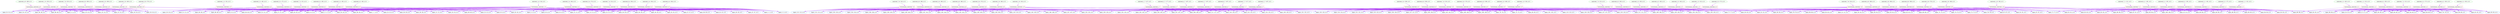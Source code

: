 digraph G {
0 [label="input_0: 0, d: 0", shape=oval, color=dodgerblue];
1 [label="input_1: 1, d: 0", shape=oval, color=dodgerblue];
2 [label="input_2: 2, d: 0", shape=oval, color=dodgerblue];
3 [label="input_3: 3, d: 0", shape=oval, color=dodgerblue];
4 [label="input_4: 4, d: 0", shape=oval, color=dodgerblue];
5 [label="input_5: 5, d: 0", shape=oval, color=dodgerblue];
6 [label="input_6: 6, d: 0", shape=oval, color=dodgerblue];
7 [label="input_7: 7, d: 0", shape=oval, color=dodgerblue];
8 [label="input_8: 8, d: 0", shape=oval, color=dodgerblue];
9 [label="input_9: 9, d: 0", shape=oval, color=dodgerblue];
10 [label="input_10: 10, d: 0", shape=oval, color=dodgerblue];
11 [label="input_11: 11, d: 0", shape=oval, color=dodgerblue];
12 [label="input_12: 12, d: 0", shape=oval, color=dodgerblue];
13 [label="input_13: 13, d: 0", shape=oval, color=dodgerblue];
14 [label="input_14: 14, d: 0", shape=oval, color=dodgerblue];
15 [label="input_15: 15, d: 0", shape=oval, color=dodgerblue];
16 [label="input_16: 16, d: 0", shape=oval, color=dodgerblue];
17 [label="input_17: 17, d: 0", shape=oval, color=dodgerblue];
18 [label="input_18: 18, d: 0", shape=oval, color=dodgerblue];
19 [label="input_19: 19, d: 0", shape=oval, color=dodgerblue];
20 [label="input_20: 20, d: 0", shape=oval, color=dodgerblue];
21 [label="input_21: 21, d: 0", shape=oval, color=dodgerblue];
22 [label="input_22: 22, d: 0", shape=oval, color=dodgerblue];
23 [label="input_23: 23, d: 0", shape=oval, color=dodgerblue];
24 [label="input_24: 24, d: 0", shape=oval, color=dodgerblue];
25 [label="input_25: 25, d: 0", shape=oval, color=dodgerblue];
26 [label="input_26: 26, d: 0", shape=oval, color=dodgerblue];
27 [label="input_27: 27, d: 0", shape=oval, color=dodgerblue];
28 [label="input_28: 28, d: 0", shape=oval, color=dodgerblue];
29 [label="input_29: 29, d: 0", shape=oval, color=dodgerblue];
30 [label="input_30: 30, d: 0", shape=oval, color=dodgerblue];
31 [label="input_31: 31, d: 0", shape=oval, color=dodgerblue];
32 [label="input_32: 32, d: 0", shape=oval, color=dodgerblue];
33 [label="input_33: 33, d: 0", shape=oval, color=dodgerblue];
34 [label="input_34: 34, d: 0", shape=oval, color=dodgerblue];
35 [label="input_35: 35, d: 0", shape=oval, color=dodgerblue];
36 [label="input_36: 36, d: 0", shape=oval, color=dodgerblue];
37 [label="input_37: 37, d: 0", shape=oval, color=dodgerblue];
38 [label="input_38: 38, d: 0", shape=oval, color=dodgerblue];
39 [label="input_39: 39, d: 0", shape=oval, color=dodgerblue];
40 [label="input_40: 40, d: 0", shape=oval, color=dodgerblue];
41 [label="input_41: 41, d: 0", shape=oval, color=dodgerblue];
42 [label="input_42: 42, d: 0", shape=oval, color=dodgerblue];
43 [label="input_43: 43, d: 0", shape=oval, color=dodgerblue];
44 [label="input_44: 44, d: 0", shape=oval, color=dodgerblue];
45 [label="input_45: 45, d: 0", shape=oval, color=dodgerblue];
46 [label="input_46: 46, d: 0", shape=oval, color=dodgerblue];
47 [label="input_47: 47, d: 0", shape=oval, color=dodgerblue];
48 [label="input_48: 48, d: 0", shape=oval, color=dodgerblue];
49 [label="input_49: 49, d: 0", shape=oval, color=dodgerblue];
50 [label="input_50: 50, d: 0", shape=oval, color=dodgerblue];
51 [label="input_51: 51, d: 0", shape=oval, color=dodgerblue];
52 [label="input_52: 52, d: 0", shape=oval, color=dodgerblue];
53 [label="input_53: 53, d: 0", shape=oval, color=dodgerblue];
54 [label="input_54: 54, d: 0", shape=oval, color=dodgerblue];
55 [label="input_55: 55, d: 0", shape=oval, color=dodgerblue];
56 [label="input_56: 56, d: 0", shape=oval, color=dodgerblue];
57 [label="input_57: 57, d: 0", shape=oval, color=dodgerblue];
58 [label="input_58: 58, d: 0", shape=oval, color=dodgerblue];
59 [label="input_59: 59, d: 0", shape=oval, color=dodgerblue];
60 [label="input_60: 60, d: 0", shape=oval, color=dodgerblue];
61 [label="input_61: 61, d: 0", shape=oval, color=dodgerblue];
62 [label="input_62: 62, d: 0", shape=oval, color=dodgerblue];
63 [label="input_63: 63, d: 0", shape=oval, color=dodgerblue];
64 [label="input_64: 64, d: 0", shape=oval, color=dodgerblue];
65 [label="input_65: 65, d: 0", shape=oval, color=dodgerblue];
66 [label="input_66: 66, d: 0", shape=oval, color=dodgerblue];
67 [label="input_67: 67, d: 0", shape=oval, color=dodgerblue];
68 [label="input_68: 68, d: 0", shape=oval, color=dodgerblue];
69 [label="input_69: 69, d: 0", shape=oval, color=dodgerblue];
70 [label="input_70: 70, d: 0", shape=oval, color=dodgerblue];
71 [label="input_71: 71, d: 0", shape=oval, color=dodgerblue];
72 [label="input_72: 72, d: 0", shape=oval, color=dodgerblue];
73 [label="input_73: 73, d: 0", shape=oval, color=dodgerblue];
74 [label="input_74: 74, d: 0", shape=oval, color=dodgerblue];
75 [label="input_75: 75, d: 0", shape=oval, color=dodgerblue];
76 [label="input_76: 76, d: 0", shape=oval, color=dodgerblue];
77 [label="input_77: 77, d: 0", shape=oval, color=dodgerblue];
78 [label="input_78: 78, d: 0", shape=oval, color=dodgerblue];
79 [label="input_79: 79, d: 0", shape=oval, color=dodgerblue];
80 [label="input_80: 80, d: 0", shape=oval, color=dodgerblue];
81 [label="input_81: 81, d: 0", shape=oval, color=dodgerblue];
82 [label="input_82: 82, d: 0", shape=oval, color=dodgerblue];
83 [label="input_83: 83, d: 0", shape=oval, color=dodgerblue];
84 [label="input_84: 84, d: 0", shape=oval, color=dodgerblue];
85 [label="input_85: 85, d: 0", shape=oval, color=dodgerblue];
86 [label="input_86: 86, d: 0", shape=oval, color=dodgerblue];
87 [label="input_87: 87, d: 0", shape=oval, color=dodgerblue];
88 [label="input_88: 88, d: 0", shape=oval, color=dodgerblue];
89 [label="input_89: 89, d: 0", shape=oval, color=dodgerblue];
90 [label="input_90: 90, d: 0", shape=oval, color=dodgerblue];
91 [label="input_91: 91, d: 0", shape=oval, color=dodgerblue];
92 [label="input_92: 92, d: 0", shape=oval, color=dodgerblue];
93 [label="input_93: 93, d: 0", shape=oval, color=dodgerblue];
94 [label="input_94: 94, d: 0", shape=oval, color=dodgerblue];
95 [label="input_95: 95, d: 0", shape=oval, color=dodgerblue];
96 [label="input_96: 96, d: 0", shape=oval, color=dodgerblue];
97 [label="input_97: 97, d: 0", shape=oval, color=dodgerblue];
98 [label="input_98: 98, d: 0", shape=oval, color=dodgerblue];
99 [label="input_99: 99, d: 0", shape=oval, color=dodgerblue];
100 [label="input_100: 100, d: 0", shape=oval, color=dodgerblue];
101 [label="input_101: 101, d: 0", shape=oval, color=dodgerblue];
102 [label="input_102: 102, d: 0", shape=oval, color=dodgerblue];
103 [label="input_103: 103, d: 0", shape=oval, color=dodgerblue];
104 [label="input_104: 104, d: 0", shape=oval, color=dodgerblue];
105 [label="input_105: 105, d: 0", shape=oval, color=dodgerblue];
106 [label="input_106: 106, d: 0", shape=oval, color=dodgerblue];
107 [label="input_107: 107, d: 0", shape=oval, color=dodgerblue];
108 [label="input_108: 108, d: 0", shape=oval, color=dodgerblue];
109 [label="input_109: 109, d: 0", shape=oval, color=dodgerblue];
110 [label="input_110: 110, d: 0", shape=oval, color=dodgerblue];
111 [label="input_111: 111, d: 0", shape=oval, color=dodgerblue];
112 [label="input_112: 112, d: 0", shape=oval, color=dodgerblue];
113 [label="input_113: 113, d: 0", shape=oval, color=dodgerblue];
114 [label="input_114: 114, d: 0", shape=oval, color=dodgerblue];
115 [label="input_115: 115, d: 0", shape=oval, color=dodgerblue];
116 [label="input_116: 116, d: 0", shape=oval, color=dodgerblue];
117 [label="input_117: 117, d: 0", shape=oval, color=dodgerblue];
118 [label="input_118: 118, d: 0", shape=oval, color=dodgerblue];
119 [label="input_119: 119, d: 0", shape=oval, color=dodgerblue];
120 [label="input_120: 120, d: 0", shape=oval, color=dodgerblue];
121 [label="input_121: 121, d: 0", shape=oval, color=dodgerblue];
122 [label="input_122: 122, d: 0", shape=oval, color=dodgerblue];
123 [label="input_123: 123, d: 0", shape=oval, color=dodgerblue];
124 [label="input_124: 124, d: 0", shape=oval, color=dodgerblue];
125 [label="input_125: 125, d: 0", shape=oval, color=dodgerblue];
126 [label="input_126: 126, d: 0", shape=oval, color=dodgerblue];
127 [label="input_127: 127, d: 0", shape=oval, color=dodgerblue];
128 [label="input_128: 128, d: 0", shape=oval, color=dodgerblue];
129 [label="input_129: 129, d: 0", shape=oval, color=dodgerblue];
130 [label="input_130: 130, d: 0", shape=oval, color=dodgerblue];
131 [label="input_131: 131, d: 0", shape=oval, color=dodgerblue];
132 [label="input_132: 132, d: 0", shape=oval, color=dodgerblue];
133 [label="input_133: 133, d: 0", shape=oval, color=dodgerblue];
134 [label="input_134: 134, d: 0", shape=oval, color=dodgerblue];
135 [label="input_135: 135, d: 0", shape=oval, color=dodgerblue];
136 [label="input_136: 136, d: 0", shape=oval, color=dodgerblue];
137 [label="input_137: 137, d: 0", shape=oval, color=dodgerblue];
138 [label="input_138: 138, d: 0", shape=oval, color=dodgerblue];
139 [label="input_139: 139, d: 0", shape=oval, color=dodgerblue];
140 [label="input_140: 140, d: 0", shape=oval, color=dodgerblue];
141 [label="input_141: 141, d: 0", shape=oval, color=dodgerblue];
142 [label="input_142: 142, d: 0", shape=oval, color=dodgerblue];
143 [label="input_143: 143, d: 0", shape=oval, color=dodgerblue];
144 [label="input_144: 144, d: 0", shape=oval, color=dodgerblue];
145 [label="input_145: 145, d: 0", shape=oval, color=dodgerblue];
146 [label="input_146: 146, d: 0", shape=oval, color=dodgerblue];
147 [label="input_147: 147, d: 0", shape=oval, color=dodgerblue];
148 [label="input_148: 148, d: 0", shape=oval, color=dodgerblue];
149 [label="input_149: 149, d: 0", shape=oval, color=dodgerblue];
150 [label="centroid_1_0: 150, d: 0", shape=oval, color=limegreen];
151 [label="vectormean_centroid_1_0", shape=box, color=tomato];
152 [label="centroid_1_1: 151, d: 0", shape=oval, color=limegreen];
153 [label="vectormean_centroid_1_1", shape=box, color=tomato];
154 [label="centroid_1_2: 152, d: 0", shape=oval, color=limegreen];
155 [label="vectormean_centroid_1_2", shape=box, color=tomato];
156 [label="centroid_1_3: 153, d: 0", shape=oval, color=limegreen];
157 [label="vectormean_centroid_1_3", shape=box, color=tomato];
158 [label="centroid_1_4: 154, d: 0", shape=oval, color=limegreen];
159 [label="vectormean_centroid_1_4", shape=box, color=tomato];
160 [label="centroid_1_5: 155, d: 0", shape=oval, color=limegreen];
161 [label="vectormean_centroid_1_5", shape=box, color=tomato];
162 [label="centroid_1_6: 156, d: 0", shape=oval, color=limegreen];
163 [label="vectormean_centroid_1_6", shape=box, color=tomato];
164 [label="centroid_1_7: 157, d: 0", shape=oval, color=limegreen];
165 [label="vectormean_centroid_1_7", shape=box, color=tomato];
166 [label="centroid_1_8: 158, d: 0", shape=oval, color=limegreen];
167 [label="vectormean_centroid_1_8", shape=box, color=tomato];
168 [label="centroid_1_9: 159, d: 0", shape=oval, color=limegreen];
169 [label="vectormean_centroid_1_9", shape=box, color=tomato];
170 [label="centroid_2_0: 160, d: 0", shape=oval, color=limegreen];
171 [label="vectormean_centroid_2_0", shape=box, color=tomato];
172 [label="centroid_2_1: 161, d: 0", shape=oval, color=limegreen];
173 [label="vectormean_centroid_2_1", shape=box, color=tomato];
174 [label="centroid_2_2: 162, d: 0", shape=oval, color=limegreen];
175 [label="vectormean_centroid_2_2", shape=box, color=tomato];
176 [label="centroid_2_3: 163, d: 0", shape=oval, color=limegreen];
177 [label="vectormean_centroid_2_3", shape=box, color=tomato];
178 [label="centroid_2_4: 164, d: 0", shape=oval, color=limegreen];
179 [label="vectormean_centroid_2_4", shape=box, color=tomato];
180 [label="centroid_2_5: 165, d: 0", shape=oval, color=limegreen];
181 [label="vectormean_centroid_2_5", shape=box, color=tomato];
182 [label="centroid_2_6: 166, d: 0", shape=oval, color=limegreen];
183 [label="vectormean_centroid_2_6", shape=box, color=tomato];
184 [label="centroid_2_7: 167, d: 0", shape=oval, color=limegreen];
185 [label="vectormean_centroid_2_7", shape=box, color=tomato];
186 [label="centroid_2_8: 168, d: 0", shape=oval, color=limegreen];
187 [label="vectormean_centroid_2_8", shape=box, color=tomato];
188 [label="centroid_2_9: 169, d: 0", shape=oval, color=limegreen];
189 [label="vectormean_centroid_2_9", shape=box, color=tomato];
190 [label="centroid_3_0: 170, d: 0", shape=oval, color=limegreen];
191 [label="vectormean_centroid_3_0", shape=box, color=tomato];
192 [label="centroid_3_1: 171, d: 0", shape=oval, color=limegreen];
193 [label="vectormean_centroid_3_1", shape=box, color=tomato];
194 [label="centroid_3_2: 172, d: 0", shape=oval, color=limegreen];
195 [label="vectormean_centroid_3_2", shape=box, color=tomato];
196 [label="centroid_3_3: 173, d: 0", shape=oval, color=limegreen];
197 [label="vectormean_centroid_3_3", shape=box, color=tomato];
198 [label="centroid_3_4: 174, d: 0", shape=oval, color=limegreen];
199 [label="vectormean_centroid_3_4", shape=box, color=tomato];
200 [label="centroid_3_5: 175, d: 0", shape=oval, color=limegreen];
201 [label="vectormean_centroid_3_5", shape=box, color=tomato];
202 [label="centroid_3_6: 176, d: 0", shape=oval, color=limegreen];
203 [label="vectormean_centroid_3_6", shape=box, color=tomato];
204 [label="centroid_3_7: 177, d: 0", shape=oval, color=limegreen];
205 [label="vectormean_centroid_3_7", shape=box, color=tomato];
206 [label="centroid_3_8: 178, d: 0", shape=oval, color=limegreen];
207 [label="vectormean_centroid_3_8", shape=box, color=tomato];
208 [label="centroid_3_9: 179, d: 0", shape=oval, color=limegreen];
209 [label="vectormean_centroid_3_9", shape=box, color=tomato];
210 [label="centroid_4_0: 180, d: 0", shape=oval, color=limegreen];
211 [label="vectormean_centroid_4_0", shape=box, color=tomato];
212 [label="centroid_4_1: 181, d: 0", shape=oval, color=limegreen];
213 [label="vectormean_centroid_4_1", shape=box, color=tomato];
214 [label="centroid_4_2: 182, d: 0", shape=oval, color=limegreen];
215 [label="vectormean_centroid_4_2", shape=box, color=tomato];
216 [label="centroid_4_3: 183, d: 0", shape=oval, color=limegreen];
217 [label="vectormean_centroid_4_3", shape=box, color=tomato];
218 [label="centroid_4_4: 184, d: 0", shape=oval, color=limegreen];
219 [label="vectormean_centroid_4_4", shape=box, color=tomato];
220 [label="centroid_4_5: 185, d: 0", shape=oval, color=limegreen];
221 [label="vectormean_centroid_4_5", shape=box, color=tomato];
222 [label="centroid_4_6: 186, d: 0", shape=oval, color=limegreen];
223 [label="vectormean_centroid_4_6", shape=box, color=tomato];
224 [label="centroid_4_7: 187, d: 0", shape=oval, color=limegreen];
225 [label="vectormean_centroid_4_7", shape=box, color=tomato];
226 [label="centroid_4_8: 188, d: 0", shape=oval, color=limegreen];
227 [label="vectormean_centroid_4_8", shape=box, color=tomato];
228 [label="centroid_4_9: 189, d: 0", shape=oval, color=limegreen];
229 [label="vectormean_centroid_4_9", shape=box, color=tomato];
230 [label="centroid_5_0: 190, d: 0", shape=oval, color=limegreen];
231 [label="vectormean_centroid_5_0", shape=box, color=tomato];
232 [label="centroid_5_1: 191, d: 0", shape=oval, color=limegreen];
233 [label="vectormean_centroid_5_1", shape=box, color=tomato];
234 [label="centroid_5_2: 192, d: 0", shape=oval, color=limegreen];
235 [label="vectormean_centroid_5_2", shape=box, color=tomato];
236 [label="centroid_5_3: 193, d: 0", shape=oval, color=limegreen];
237 [label="vectormean_centroid_5_3", shape=box, color=tomato];
238 [label="centroid_5_4: 194, d: 0", shape=oval, color=limegreen];
239 [label="vectormean_centroid_5_4", shape=box, color=tomato];
240 [label="centroid_5_5: 195, d: 0", shape=oval, color=limegreen];
241 [label="vectormean_centroid_5_5", shape=box, color=tomato];
242 [label="centroid_5_6: 196, d: 0", shape=oval, color=limegreen];
243 [label="vectormean_centroid_5_6", shape=box, color=tomato];
244 [label="centroid_5_7: 197, d: 0", shape=oval, color=limegreen];
245 [label="vectormean_centroid_5_7", shape=box, color=tomato];
246 [label="centroid_5_8: 198, d: 0", shape=oval, color=limegreen];
247 [label="vectormean_centroid_5_8", shape=box, color=tomato];
248 [label="centroid_5_9: 199, d: 0", shape=oval, color=limegreen];
249 [label="vectormean_centroid_5_9", shape=box, color=tomato];
250 [label="centroid_6_0: 200, d: 0", shape=oval, color=limegreen];
251 [label="vectormean_centroid_6_0", shape=box, color=tomato];
252 [label="centroid_6_1: 201, d: 0", shape=oval, color=limegreen];
253 [label="vectormean_centroid_6_1", shape=box, color=tomato];
254 [label="centroid_6_2: 202, d: 0", shape=oval, color=limegreen];
255 [label="vectormean_centroid_6_2", shape=box, color=tomato];
256 [label="centroid_6_3: 203, d: 0", shape=oval, color=limegreen];
257 [label="vectormean_centroid_6_3", shape=box, color=tomato];
258 [label="centroid_6_4: 204, d: 0", shape=oval, color=limegreen];
259 [label="vectormean_centroid_6_4", shape=box, color=tomato];
260 [label="centroid_6_5: 205, d: 0", shape=oval, color=limegreen];
261 [label="vectormean_centroid_6_5", shape=box, color=tomato];
262 [label="centroid_6_6: 206, d: 0", shape=oval, color=limegreen];
263 [label="vectormean_centroid_6_6", shape=box, color=tomato];
264 [label="centroid_6_7: 207, d: 0", shape=oval, color=limegreen];
265 [label="vectormean_centroid_6_7", shape=box, color=tomato];
266 [label="centroid_6_8: 208, d: 0", shape=oval, color=limegreen];
267 [label="vectormean_centroid_6_8", shape=box, color=tomato];
268 [label="centroid_6_9: 209, d: 0", shape=oval, color=limegreen];
269 [label="vectormean_centroid_6_9", shape=box, color=tomato];
270 [label="centroid_7_0: 210, d: 0", shape=oval, color=limegreen];
271 [label="vectormean_centroid_7_0", shape=box, color=tomato];
272 [label="centroid_7_1: 211, d: 0", shape=oval, color=limegreen];
273 [label="vectormean_centroid_7_1", shape=box, color=tomato];
274 [label="centroid_7_2: 212, d: 0", shape=oval, color=limegreen];
275 [label="vectormean_centroid_7_2", shape=box, color=tomato];
276 [label="centroid_7_3: 213, d: 0", shape=oval, color=limegreen];
277 [label="vectormean_centroid_7_3", shape=box, color=tomato];
278 [label="centroid_7_4: 214, d: 0", shape=oval, color=limegreen];
279 [label="vectormean_centroid_7_4", shape=box, color=tomato];
280 [label="centroid_7_5: 215, d: 0", shape=oval, color=limegreen];
281 [label="vectormean_centroid_7_5", shape=box, color=tomato];
282 [label="centroid_7_6: 216, d: 0", shape=oval, color=limegreen];
283 [label="vectormean_centroid_7_6", shape=box, color=tomato];
284 [label="centroid_7_7: 217, d: 0", shape=oval, color=limegreen];
285 [label="vectormean_centroid_7_7", shape=box, color=tomato];
286 [label="centroid_7_8: 218, d: 0", shape=oval, color=limegreen];
287 [label="vectormean_centroid_7_8", shape=box, color=tomato];
288 [label="centroid_7_9: 219, d: 0", shape=oval, color=limegreen];
289 [label="vectormean_centroid_7_9", shape=box, color=tomato];
150->151  [color=purple]
 [label=""];
151->56  [color=purple]
 [label=""];
151->70  [color=purple]
 [label=""];
151->72  [color=purple]
 [label=""];
151->83  [color=purple]
 [label=""];
151->85  [color=purple]
 [label=""];
151->101  [color=purple]
 [label=""];
151->113  [color=purple]
 [label=""];
151->114  [color=purple]
 [label=""];
151->121  [color=purple]
 [label=""];
151->123  [color=purple]
 [label=""];
151->126  [color=purple]
 [label=""];
151->127  [color=purple]
 [label=""];
151->138  [color=purple]
 [label=""];
151->142  [color=purple]
 [label=""];
151->146  [color=purple]
 [label=""];
151->148  [color=purple]
 [label=""];
151->149  [color=purple]
 [label=""];
152->153  [color=purple]
 [label=""];
153->55  [color=purple]
 [label=""];
153->66  [color=purple]
 [label=""];
153->84  [color=purple]
 [label=""];
153->88  [color=purple]
 [label=""];
153->90  [color=purple]
 [label=""];
153->94  [color=purple]
 [label=""];
153->95  [color=purple]
 [label=""];
153->96  [color=purple]
 [label=""];
153->106  [color=purple]
 [label=""];
154->155  [color=purple]
 [label=""];
155->53  [color=purple]
 [label=""];
155->57  [color=purple]
 [label=""];
155->59  [color=purple]
 [label=""];
155->60  [color=purple]
 [label=""];
155->64  [color=purple]
 [label=""];
155->69  [color=purple]
 [label=""];
155->79  [color=purple]
 [label=""];
155->80  [color=purple]
 [label=""];
155->81  [color=purple]
 [label=""];
155->89  [color=purple]
 [label=""];
155->93  [color=purple]
 [label=""];
155->98  [color=purple]
 [label=""];
156->157  [color=purple]
 [label=""];
157->103  [color=purple]
 [label=""];
157->108  [color=purple]
 [label=""];
157->119  [color=purple]
 [label=""];
157->128  [color=purple]
 [label=""];
157->134  [color=purple]
 [label=""];
158->159  [color=purple]
 [label=""];
159->0  [color=purple]
 [label=""];
159->1  [color=purple]
 [label=""];
159->2  [color=purple]
 [label=""];
159->3  [color=purple]
 [label=""];
159->7  [color=purple]
 [label=""];
159->8  [color=purple]
 [label=""];
159->9  [color=purple]
 [label=""];
159->11  [color=purple]
 [label=""];
159->12  [color=purple]
 [label=""];
159->13  [color=purple]
 [label=""];
159->17  [color=purple]
 [label=""];
159->20  [color=purple]
 [label=""];
159->23  [color=purple]
 [label=""];
159->24  [color=purple]
 [label=""];
159->25  [color=purple]
 [label=""];
159->26  [color=purple]
 [label=""];
159->27  [color=purple]
 [label=""];
159->28  [color=purple]
 [label=""];
159->29  [color=purple]
 [label=""];
159->30  [color=purple]
 [label=""];
159->31  [color=purple]
 [label=""];
159->34  [color=purple]
 [label=""];
159->35  [color=purple]
 [label=""];
159->37  [color=purple]
 [label=""];
159->38  [color=purple]
 [label=""];
159->39  [color=purple]
 [label=""];
159->41  [color=purple]
 [label=""];
159->43  [color=purple]
 [label=""];
159->44  [color=purple]
 [label=""];
159->45  [color=purple]
 [label=""];
159->47  [color=purple]
 [label=""];
159->49  [color=purple]
 [label=""];
160->161  [color=purple]
 [label=""];
161->4  [color=purple]
 [label=""];
161->6  [color=purple]
 [label=""];
161->19  [color=purple]
 [label=""];
161->21  [color=purple]
 [label=""];
161->22  [color=purple]
 [label=""];
161->40  [color=purple]
 [label=""];
161->42  [color=purple]
 [label=""];
161->46  [color=purple]
 [label=""];
162->163  [color=purple]
 [label=""];
163->50  [color=purple]
 [label=""];
163->52  [color=purple]
 [label=""];
163->76  [color=purple]
 [label=""];
163->77  [color=purple]
 [label=""];
163->86  [color=purple]
 [label=""];
163->100  [color=purple]
 [label=""];
163->104  [color=purple]
 [label=""];
163->110  [color=purple]
 [label=""];
163->111  [color=purple]
 [label=""];
163->112  [color=purple]
 [label=""];
163->115  [color=purple]
 [label=""];
163->116  [color=purple]
 [label=""];
163->120  [color=purple]
 [label=""];
163->124  [color=purple]
 [label=""];
163->129  [color=purple]
 [label=""];
163->132  [color=purple]
 [label=""];
163->133  [color=purple]
 [label=""];
163->136  [color=purple]
 [label=""];
163->137  [color=purple]
 [label=""];
163->139  [color=purple]
 [label=""];
163->140  [color=purple]
 [label=""];
163->141  [color=purple]
 [label=""];
163->144  [color=purple]
 [label=""];
163->145  [color=purple]
 [label=""];
163->147  [color=purple]
 [label=""];
164->165  [color=purple]
 [label=""];
165->102  [color=purple]
 [label=""];
165->105  [color=purple]
 [label=""];
165->107  [color=purple]
 [label=""];
165->109  [color=purple]
 [label=""];
165->117  [color=purple]
 [label=""];
165->118  [color=purple]
 [label=""];
165->122  [color=purple]
 [label=""];
165->125  [color=purple]
 [label=""];
165->130  [color=purple]
 [label=""];
165->131  [color=purple]
 [label=""];
165->135  [color=purple]
 [label=""];
165->143  [color=purple]
 [label=""];
166->167  [color=purple]
 [label=""];
167->51  [color=purple]
 [label=""];
167->54  [color=purple]
 [label=""];
167->58  [color=purple]
 [label=""];
167->61  [color=purple]
 [label=""];
167->62  [color=purple]
 [label=""];
167->63  [color=purple]
 [label=""];
167->65  [color=purple]
 [label=""];
167->67  [color=purple]
 [label=""];
167->68  [color=purple]
 [label=""];
167->71  [color=purple]
 [label=""];
167->73  [color=purple]
 [label=""];
167->74  [color=purple]
 [label=""];
167->75  [color=purple]
 [label=""];
167->78  [color=purple]
 [label=""];
167->82  [color=purple]
 [label=""];
167->87  [color=purple]
 [label=""];
167->91  [color=purple]
 [label=""];
167->92  [color=purple]
 [label=""];
167->97  [color=purple]
 [label=""];
167->99  [color=purple]
 [label=""];
168->169  [color=purple]
 [label=""];
169->5  [color=purple]
 [label=""];
169->10  [color=purple]
 [label=""];
169->14  [color=purple]
 [label=""];
169->15  [color=purple]
 [label=""];
169->16  [color=purple]
 [label=""];
169->18  [color=purple]
 [label=""];
169->32  [color=purple]
 [label=""];
169->33  [color=purple]
 [label=""];
169->36  [color=purple]
 [label=""];
169->48  [color=purple]
 [label=""];
170->171  [color=purple]
 [label=""];
171->56  [color=purple]
 [label=""];
171->70  [color=purple]
 [label=""];
171->72  [color=purple]
 [label=""];
171->83  [color=purple]
 [label=""];
171->101  [color=purple]
 [label=""];
171->113  [color=purple]
 [label=""];
171->114  [color=purple]
 [label=""];
171->121  [color=purple]
 [label=""];
171->123  [color=purple]
 [label=""];
171->126  [color=purple]
 [label=""];
171->127  [color=purple]
 [label=""];
171->133  [color=purple]
 [label=""];
171->138  [color=purple]
 [label=""];
171->142  [color=purple]
 [label=""];
171->146  [color=purple]
 [label=""];
171->149  [color=purple]
 [label=""];
172->173  [color=purple]
 [label=""];
173->55  [color=purple]
 [label=""];
173->66  [color=purple]
 [label=""];
173->67  [color=purple]
 [label=""];
173->82  [color=purple]
 [label=""];
173->84  [color=purple]
 [label=""];
173->88  [color=purple]
 [label=""];
173->90  [color=purple]
 [label=""];
173->92  [color=purple]
 [label=""];
173->94  [color=purple]
 [label=""];
173->95  [color=purple]
 [label=""];
173->96  [color=purple]
 [label=""];
173->99  [color=purple]
 [label=""];
173->106  [color=purple]
 [label=""];
174->175  [color=purple]
 [label=""];
175->53  [color=purple]
 [label=""];
175->57  [color=purple]
 [label=""];
175->59  [color=purple]
 [label=""];
175->60  [color=purple]
 [label=""];
175->64  [color=purple]
 [label=""];
175->69  [color=purple]
 [label=""];
175->79  [color=purple]
 [label=""];
175->80  [color=purple]
 [label=""];
175->81  [color=purple]
 [label=""];
175->89  [color=purple]
 [label=""];
175->93  [color=purple]
 [label=""];
175->98  [color=purple]
 [label=""];
176->177  [color=purple]
 [label=""];
177->103  [color=purple]
 [label=""];
177->108  [color=purple]
 [label=""];
177->111  [color=purple]
 [label=""];
177->119  [color=purple]
 [label=""];
177->128  [color=purple]
 [label=""];
177->134  [color=purple]
 [label=""];
178->179  [color=purple]
 [label=""];
179->1  [color=purple]
 [label=""];
179->2  [color=purple]
 [label=""];
179->3  [color=purple]
 [label=""];
179->7  [color=purple]
 [label=""];
179->8  [color=purple]
 [label=""];
179->9  [color=purple]
 [label=""];
179->11  [color=purple]
 [label=""];
179->12  [color=purple]
 [label=""];
179->13  [color=purple]
 [label=""];
179->20  [color=purple]
 [label=""];
179->23  [color=purple]
 [label=""];
179->24  [color=purple]
 [label=""];
179->25  [color=purple]
 [label=""];
179->26  [color=purple]
 [label=""];
179->28  [color=purple]
 [label=""];
179->29  [color=purple]
 [label=""];
179->30  [color=purple]
 [label=""];
179->34  [color=purple]
 [label=""];
179->35  [color=purple]
 [label=""];
179->37  [color=purple]
 [label=""];
179->38  [color=purple]
 [label=""];
179->39  [color=purple]
 [label=""];
179->41  [color=purple]
 [label=""];
179->42  [color=purple]
 [label=""];
179->45  [color=purple]
 [label=""];
179->47  [color=purple]
 [label=""];
179->49  [color=purple]
 [label=""];
180->181  [color=purple]
 [label=""];
181->0  [color=purple]
 [label=""];
181->4  [color=purple]
 [label=""];
181->6  [color=purple]
 [label=""];
181->17  [color=purple]
 [label=""];
181->19  [color=purple]
 [label=""];
181->21  [color=purple]
 [label=""];
181->22  [color=purple]
 [label=""];
181->27  [color=purple]
 [label=""];
181->40  [color=purple]
 [label=""];
181->43  [color=purple]
 [label=""];
181->46  [color=purple]
 [label=""];
182->183  [color=purple]
 [label=""];
183->50  [color=purple]
 [label=""];
183->52  [color=purple]
 [label=""];
183->77  [color=purple]
 [label=""];
183->100  [color=purple]
 [label=""];
183->104  [color=purple]
 [label=""];
183->110  [color=purple]
 [label=""];
183->112  [color=purple]
 [label=""];
183->115  [color=purple]
 [label=""];
183->116  [color=purple]
 [label=""];
183->120  [color=purple]
 [label=""];
183->124  [color=purple]
 [label=""];
183->132  [color=purple]
 [label=""];
183->136  [color=purple]
 [label=""];
183->137  [color=purple]
 [label=""];
183->139  [color=purple]
 [label=""];
183->140  [color=purple]
 [label=""];
183->141  [color=purple]
 [label=""];
183->143  [color=purple]
 [label=""];
183->144  [color=purple]
 [label=""];
183->145  [color=purple]
 [label=""];
183->147  [color=purple]
 [label=""];
183->148  [color=purple]
 [label=""];
184->185  [color=purple]
 [label=""];
185->102  [color=purple]
 [label=""];
185->105  [color=purple]
 [label=""];
185->107  [color=purple]
 [label=""];
185->109  [color=purple]
 [label=""];
185->117  [color=purple]
 [label=""];
185->118  [color=purple]
 [label=""];
185->122  [color=purple]
 [label=""];
185->125  [color=purple]
 [label=""];
185->129  [color=purple]
 [label=""];
185->130  [color=purple]
 [label=""];
185->131  [color=purple]
 [label=""];
185->135  [color=purple]
 [label=""];
186->187  [color=purple]
 [label=""];
187->51  [color=purple]
 [label=""];
187->54  [color=purple]
 [label=""];
187->58  [color=purple]
 [label=""];
187->61  [color=purple]
 [label=""];
187->62  [color=purple]
 [label=""];
187->63  [color=purple]
 [label=""];
187->65  [color=purple]
 [label=""];
187->68  [color=purple]
 [label=""];
187->71  [color=purple]
 [label=""];
187->73  [color=purple]
 [label=""];
187->74  [color=purple]
 [label=""];
187->75  [color=purple]
 [label=""];
187->76  [color=purple]
 [label=""];
187->78  [color=purple]
 [label=""];
187->85  [color=purple]
 [label=""];
187->86  [color=purple]
 [label=""];
187->87  [color=purple]
 [label=""];
187->91  [color=purple]
 [label=""];
187->97  [color=purple]
 [label=""];
188->189  [color=purple]
 [label=""];
189->5  [color=purple]
 [label=""];
189->10  [color=purple]
 [label=""];
189->14  [color=purple]
 [label=""];
189->15  [color=purple]
 [label=""];
189->16  [color=purple]
 [label=""];
189->18  [color=purple]
 [label=""];
189->31  [color=purple]
 [label=""];
189->32  [color=purple]
 [label=""];
189->33  [color=purple]
 [label=""];
189->36  [color=purple]
 [label=""];
189->44  [color=purple]
 [label=""];
189->48  [color=purple]
 [label=""];
190->191  [color=purple]
 [label=""];
191->70  [color=purple]
 [label=""];
191->72  [color=purple]
 [label=""];
191->83  [color=purple]
 [label=""];
191->101  [color=purple]
 [label=""];
191->113  [color=purple]
 [label=""];
191->114  [color=purple]
 [label=""];
191->119  [color=purple]
 [label=""];
191->121  [color=purple]
 [label=""];
191->123  [color=purple]
 [label=""];
191->126  [color=purple]
 [label=""];
191->127  [color=purple]
 [label=""];
191->133  [color=purple]
 [label=""];
191->138  [color=purple]
 [label=""];
191->142  [color=purple]
 [label=""];
191->146  [color=purple]
 [label=""];
191->149  [color=purple]
 [label=""];
192->193  [color=purple]
 [label=""];
193->55  [color=purple]
 [label=""];
193->61  [color=purple]
 [label=""];
193->66  [color=purple]
 [label=""];
193->67  [color=purple]
 [label=""];
193->82  [color=purple]
 [label=""];
193->84  [color=purple]
 [label=""];
193->88  [color=purple]
 [label=""];
193->89  [color=purple]
 [label=""];
193->90  [color=purple]
 [label=""];
193->92  [color=purple]
 [label=""];
193->94  [color=purple]
 [label=""];
193->95  [color=purple]
 [label=""];
193->96  [color=purple]
 [label=""];
193->99  [color=purple]
 [label=""];
193->106  [color=purple]
 [label=""];
194->195  [color=purple]
 [label=""];
195->53  [color=purple]
 [label=""];
195->57  [color=purple]
 [label=""];
195->59  [color=purple]
 [label=""];
195->60  [color=purple]
 [label=""];
195->62  [color=purple]
 [label=""];
195->64  [color=purple]
 [label=""];
195->69  [color=purple]
 [label=""];
195->79  [color=purple]
 [label=""];
195->80  [color=purple]
 [label=""];
195->81  [color=purple]
 [label=""];
195->93  [color=purple]
 [label=""];
195->98  [color=purple]
 [label=""];
196->197  [color=purple]
 [label=""];
197->103  [color=purple]
 [label=""];
197->108  [color=purple]
 [label=""];
197->111  [color=purple]
 [label=""];
197->128  [color=purple]
 [label=""];
197->134  [color=purple]
 [label=""];
198->199  [color=purple]
 [label=""];
199->1  [color=purple]
 [label=""];
199->2  [color=purple]
 [label=""];
199->3  [color=purple]
 [label=""];
199->6  [color=purple]
 [label=""];
199->8  [color=purple]
 [label=""];
199->9  [color=purple]
 [label=""];
199->11  [color=purple]
 [label=""];
199->12  [color=purple]
 [label=""];
199->13  [color=purple]
 [label=""];
199->24  [color=purple]
 [label=""];
199->25  [color=purple]
 [label=""];
199->29  [color=purple]
 [label=""];
199->30  [color=purple]
 [label=""];
199->34  [color=purple]
 [label=""];
199->35  [color=purple]
 [label=""];
199->37  [color=purple]
 [label=""];
199->38  [color=purple]
 [label=""];
199->41  [color=purple]
 [label=""];
199->42  [color=purple]
 [label=""];
199->45  [color=purple]
 [label=""];
199->47  [color=purple]
 [label=""];
199->49  [color=purple]
 [label=""];
200->201  [color=purple]
 [label=""];
201->0  [color=purple]
 [label=""];
201->4  [color=purple]
 [label=""];
201->7  [color=purple]
 [label=""];
201->17  [color=purple]
 [label=""];
201->19  [color=purple]
 [label=""];
201->21  [color=purple]
 [label=""];
201->22  [color=purple]
 [label=""];
201->23  [color=purple]
 [label=""];
201->26  [color=purple]
 [label=""];
201->27  [color=purple]
 [label=""];
201->28  [color=purple]
 [label=""];
201->31  [color=purple]
 [label=""];
201->39  [color=purple]
 [label=""];
201->40  [color=purple]
 [label=""];
201->43  [color=purple]
 [label=""];
201->46  [color=purple]
 [label=""];
202->203  [color=purple]
 [label=""];
203->77  [color=purple]
 [label=""];
203->100  [color=purple]
 [label=""];
203->104  [color=purple]
 [label=""];
203->110  [color=purple]
 [label=""];
203->112  [color=purple]
 [label=""];
203->115  [color=purple]
 [label=""];
203->116  [color=purple]
 [label=""];
203->120  [color=purple]
 [label=""];
203->124  [color=purple]
 [label=""];
203->132  [color=purple]
 [label=""];
203->136  [color=purple]
 [label=""];
203->137  [color=purple]
 [label=""];
203->139  [color=purple]
 [label=""];
203->140  [color=purple]
 [label=""];
203->141  [color=purple]
 [label=""];
203->143  [color=purple]
 [label=""];
203->144  [color=purple]
 [label=""];
203->145  [color=purple]
 [label=""];
203->147  [color=purple]
 [label=""];
203->148  [color=purple]
 [label=""];
204->205  [color=purple]
 [label=""];
205->102  [color=purple]
 [label=""];
205->105  [color=purple]
 [label=""];
205->107  [color=purple]
 [label=""];
205->109  [color=purple]
 [label=""];
205->117  [color=purple]
 [label=""];
205->118  [color=purple]
 [label=""];
205->122  [color=purple]
 [label=""];
205->125  [color=purple]
 [label=""];
205->129  [color=purple]
 [label=""];
205->130  [color=purple]
 [label=""];
205->131  [color=purple]
 [label=""];
205->135  [color=purple]
 [label=""];
206->207  [color=purple]
 [label=""];
207->50  [color=purple]
 [label=""];
207->51  [color=purple]
 [label=""];
207->52  [color=purple]
 [label=""];
207->54  [color=purple]
 [label=""];
207->56  [color=purple]
 [label=""];
207->58  [color=purple]
 [label=""];
207->63  [color=purple]
 [label=""];
207->65  [color=purple]
 [label=""];
207->68  [color=purple]
 [label=""];
207->71  [color=purple]
 [label=""];
207->73  [color=purple]
 [label=""];
207->74  [color=purple]
 [label=""];
207->75  [color=purple]
 [label=""];
207->76  [color=purple]
 [label=""];
207->78  [color=purple]
 [label=""];
207->85  [color=purple]
 [label=""];
207->86  [color=purple]
 [label=""];
207->87  [color=purple]
 [label=""];
207->91  [color=purple]
 [label=""];
207->97  [color=purple]
 [label=""];
208->209  [color=purple]
 [label=""];
209->5  [color=purple]
 [label=""];
209->10  [color=purple]
 [label=""];
209->14  [color=purple]
 [label=""];
209->15  [color=purple]
 [label=""];
209->16  [color=purple]
 [label=""];
209->18  [color=purple]
 [label=""];
209->20  [color=purple]
 [label=""];
209->32  [color=purple]
 [label=""];
209->33  [color=purple]
 [label=""];
209->36  [color=purple]
 [label=""];
209->44  [color=purple]
 [label=""];
209->48  [color=purple]
 [label=""];
210->211  [color=purple]
 [label=""];
211->70  [color=purple]
 [label=""];
211->72  [color=purple]
 [label=""];
211->83  [color=purple]
 [label=""];
211->101  [color=purple]
 [label=""];
211->113  [color=purple]
 [label=""];
211->114  [color=purple]
 [label=""];
211->119  [color=purple]
 [label=""];
211->121  [color=purple]
 [label=""];
211->123  [color=purple]
 [label=""];
211->126  [color=purple]
 [label=""];
211->127  [color=purple]
 [label=""];
211->133  [color=purple]
 [label=""];
211->138  [color=purple]
 [label=""];
211->142  [color=purple]
 [label=""];
211->146  [color=purple]
 [label=""];
211->149  [color=purple]
 [label=""];
212->213  [color=purple]
 [label=""];
213->55  [color=purple]
 [label=""];
213->61  [color=purple]
 [label=""];
213->66  [color=purple]
 [label=""];
213->67  [color=purple]
 [label=""];
213->71  [color=purple]
 [label=""];
213->82  [color=purple]
 [label=""];
213->84  [color=purple]
 [label=""];
213->88  [color=purple]
 [label=""];
213->89  [color=purple]
 [label=""];
213->90  [color=purple]
 [label=""];
213->92  [color=purple]
 [label=""];
213->94  [color=purple]
 [label=""];
213->95  [color=purple]
 [label=""];
213->96  [color=purple]
 [label=""];
213->99  [color=purple]
 [label=""];
213->106  [color=purple]
 [label=""];
214->215  [color=purple]
 [label=""];
215->53  [color=purple]
 [label=""];
215->57  [color=purple]
 [label=""];
215->59  [color=purple]
 [label=""];
215->60  [color=purple]
 [label=""];
215->62  [color=purple]
 [label=""];
215->64  [color=purple]
 [label=""];
215->69  [color=purple]
 [label=""];
215->79  [color=purple]
 [label=""];
215->80  [color=purple]
 [label=""];
215->81  [color=purple]
 [label=""];
215->93  [color=purple]
 [label=""];
215->98  [color=purple]
 [label=""];
216->217  [color=purple]
 [label=""];
217->103  [color=purple]
 [label=""];
217->108  [color=purple]
 [label=""];
217->111  [color=purple]
 [label=""];
217->116  [color=purple]
 [label=""];
217->128  [color=purple]
 [label=""];
217->134  [color=purple]
 [label=""];
217->137  [color=purple]
 [label=""];
218->219  [color=purple]
 [label=""];
219->1  [color=purple]
 [label=""];
219->2  [color=purple]
 [label=""];
219->3  [color=purple]
 [label=""];
219->6  [color=purple]
 [label=""];
219->8  [color=purple]
 [label=""];
219->9  [color=purple]
 [label=""];
219->12  [color=purple]
 [label=""];
219->13  [color=purple]
 [label=""];
219->25  [color=purple]
 [label=""];
219->29  [color=purple]
 [label=""];
219->30  [color=purple]
 [label=""];
219->34  [color=purple]
 [label=""];
219->35  [color=purple]
 [label=""];
219->37  [color=purple]
 [label=""];
219->38  [color=purple]
 [label=""];
219->41  [color=purple]
 [label=""];
219->42  [color=purple]
 [label=""];
219->45  [color=purple]
 [label=""];
219->47  [color=purple]
 [label=""];
220->221  [color=purple]
 [label=""];
221->0  [color=purple]
 [label=""];
221->4  [color=purple]
 [label=""];
221->7  [color=purple]
 [label=""];
221->11  [color=purple]
 [label=""];
221->17  [color=purple]
 [label=""];
221->19  [color=purple]
 [label=""];
221->20  [color=purple]
 [label=""];
221->21  [color=purple]
 [label=""];
221->22  [color=purple]
 [label=""];
221->23  [color=purple]
 [label=""];
221->24  [color=purple]
 [label=""];
221->26  [color=purple]
 [label=""];
221->27  [color=purple]
 [label=""];
221->28  [color=purple]
 [label=""];
221->31  [color=purple]
 [label=""];
221->39  [color=purple]
 [label=""];
221->40  [color=purple]
 [label=""];
221->43  [color=purple]
 [label=""];
221->44  [color=purple]
 [label=""];
221->46  [color=purple]
 [label=""];
221->49  [color=purple]
 [label=""];
222->223  [color=purple]
 [label=""];
223->100  [color=purple]
 [label=""];
223->104  [color=purple]
 [label=""];
223->110  [color=purple]
 [label=""];
223->112  [color=purple]
 [label=""];
223->115  [color=purple]
 [label=""];
223->120  [color=purple]
 [label=""];
223->124  [color=purple]
 [label=""];
223->132  [color=purple]
 [label=""];
223->136  [color=purple]
 [label=""];
223->139  [color=purple]
 [label=""];
223->140  [color=purple]
 [label=""];
223->141  [color=purple]
 [label=""];
223->143  [color=purple]
 [label=""];
223->144  [color=purple]
 [label=""];
223->145  [color=purple]
 [label=""];
223->147  [color=purple]
 [label=""];
223->148  [color=purple]
 [label=""];
224->225  [color=purple]
 [label=""];
225->102  [color=purple]
 [label=""];
225->105  [color=purple]
 [label=""];
225->107  [color=purple]
 [label=""];
225->109  [color=purple]
 [label=""];
225->117  [color=purple]
 [label=""];
225->118  [color=purple]
 [label=""];
225->122  [color=purple]
 [label=""];
225->125  [color=purple]
 [label=""];
225->129  [color=purple]
 [label=""];
225->130  [color=purple]
 [label=""];
225->131  [color=purple]
 [label=""];
225->135  [color=purple]
 [label=""];
226->227  [color=purple]
 [label=""];
227->50  [color=purple]
 [label=""];
227->51  [color=purple]
 [label=""];
227->52  [color=purple]
 [label=""];
227->54  [color=purple]
 [label=""];
227->56  [color=purple]
 [label=""];
227->58  [color=purple]
 [label=""];
227->63  [color=purple]
 [label=""];
227->65  [color=purple]
 [label=""];
227->68  [color=purple]
 [label=""];
227->73  [color=purple]
 [label=""];
227->74  [color=purple]
 [label=""];
227->75  [color=purple]
 [label=""];
227->76  [color=purple]
 [label=""];
227->77  [color=purple]
 [label=""];
227->78  [color=purple]
 [label=""];
227->85  [color=purple]
 [label=""];
227->86  [color=purple]
 [label=""];
227->87  [color=purple]
 [label=""];
227->91  [color=purple]
 [label=""];
227->97  [color=purple]
 [label=""];
228->229  [color=purple]
 [label=""];
229->5  [color=purple]
 [label=""];
229->10  [color=purple]
 [label=""];
229->14  [color=purple]
 [label=""];
229->15  [color=purple]
 [label=""];
229->16  [color=purple]
 [label=""];
229->18  [color=purple]
 [label=""];
229->32  [color=purple]
 [label=""];
229->33  [color=purple]
 [label=""];
229->36  [color=purple]
 [label=""];
229->48  [color=purple]
 [label=""];
230->231  [color=purple]
 [label=""];
231->70  [color=purple]
 [label=""];
231->72  [color=purple]
 [label=""];
231->83  [color=purple]
 [label=""];
231->101  [color=purple]
 [label=""];
231->113  [color=purple]
 [label=""];
231->114  [color=purple]
 [label=""];
231->119  [color=purple]
 [label=""];
231->121  [color=purple]
 [label=""];
231->123  [color=purple]
 [label=""];
231->126  [color=purple]
 [label=""];
231->127  [color=purple]
 [label=""];
231->133  [color=purple]
 [label=""];
231->138  [color=purple]
 [label=""];
231->142  [color=purple]
 [label=""];
231->146  [color=purple]
 [label=""];
231->149  [color=purple]
 [label=""];
232->233  [color=purple]
 [label=""];
233->55  [color=purple]
 [label=""];
233->61  [color=purple]
 [label=""];
233->66  [color=purple]
 [label=""];
233->67  [color=purple]
 [label=""];
233->71  [color=purple]
 [label=""];
233->82  [color=purple]
 [label=""];
233->84  [color=purple]
 [label=""];
233->88  [color=purple]
 [label=""];
233->89  [color=purple]
 [label=""];
233->90  [color=purple]
 [label=""];
233->92  [color=purple]
 [label=""];
233->94  [color=purple]
 [label=""];
233->95  [color=purple]
 [label=""];
233->96  [color=purple]
 [label=""];
233->99  [color=purple]
 [label=""];
233->106  [color=purple]
 [label=""];
234->235  [color=purple]
 [label=""];
235->53  [color=purple]
 [label=""];
235->57  [color=purple]
 [label=""];
235->59  [color=purple]
 [label=""];
235->60  [color=purple]
 [label=""];
235->62  [color=purple]
 [label=""];
235->64  [color=purple]
 [label=""];
235->69  [color=purple]
 [label=""];
235->79  [color=purple]
 [label=""];
235->80  [color=purple]
 [label=""];
235->81  [color=purple]
 [label=""];
235->93  [color=purple]
 [label=""];
235->98  [color=purple]
 [label=""];
236->237  [color=purple]
 [label=""];
237->103  [color=purple]
 [label=""];
237->108  [color=purple]
 [label=""];
237->111  [color=purple]
 [label=""];
237->116  [color=purple]
 [label=""];
237->128  [color=purple]
 [label=""];
237->132  [color=purple]
 [label=""];
237->134  [color=purple]
 [label=""];
237->137  [color=purple]
 [label=""];
238->239  [color=purple]
 [label=""];
239->1  [color=purple]
 [label=""];
239->2  [color=purple]
 [label=""];
239->3  [color=purple]
 [label=""];
239->6  [color=purple]
 [label=""];
239->8  [color=purple]
 [label=""];
239->9  [color=purple]
 [label=""];
239->12  [color=purple]
 [label=""];
239->13  [color=purple]
 [label=""];
239->22  [color=purple]
 [label=""];
239->25  [color=purple]
 [label=""];
239->29  [color=purple]
 [label=""];
239->30  [color=purple]
 [label=""];
239->34  [color=purple]
 [label=""];
239->35  [color=purple]
 [label=""];
239->37  [color=purple]
 [label=""];
239->38  [color=purple]
 [label=""];
239->41  [color=purple]
 [label=""];
239->42  [color=purple]
 [label=""];
239->45  [color=purple]
 [label=""];
239->47  [color=purple]
 [label=""];
240->241  [color=purple]
 [label=""];
241->0  [color=purple]
 [label=""];
241->4  [color=purple]
 [label=""];
241->7  [color=purple]
 [label=""];
241->11  [color=purple]
 [label=""];
241->17  [color=purple]
 [label=""];
241->19  [color=purple]
 [label=""];
241->20  [color=purple]
 [label=""];
241->21  [color=purple]
 [label=""];
241->23  [color=purple]
 [label=""];
241->24  [color=purple]
 [label=""];
241->26  [color=purple]
 [label=""];
241->27  [color=purple]
 [label=""];
241->28  [color=purple]
 [label=""];
241->31  [color=purple]
 [label=""];
241->39  [color=purple]
 [label=""];
241->40  [color=purple]
 [label=""];
241->43  [color=purple]
 [label=""];
241->44  [color=purple]
 [label=""];
241->46  [color=purple]
 [label=""];
241->49  [color=purple]
 [label=""];
242->243  [color=purple]
 [label=""];
243->100  [color=purple]
 [label=""];
243->104  [color=purple]
 [label=""];
243->110  [color=purple]
 [label=""];
243->112  [color=purple]
 [label=""];
243->115  [color=purple]
 [label=""];
243->120  [color=purple]
 [label=""];
243->124  [color=purple]
 [label=""];
243->136  [color=purple]
 [label=""];
243->139  [color=purple]
 [label=""];
243->140  [color=purple]
 [label=""];
243->141  [color=purple]
 [label=""];
243->143  [color=purple]
 [label=""];
243->144  [color=purple]
 [label=""];
243->145  [color=purple]
 [label=""];
243->147  [color=purple]
 [label=""];
243->148  [color=purple]
 [label=""];
244->245  [color=purple]
 [label=""];
245->102  [color=purple]
 [label=""];
245->105  [color=purple]
 [label=""];
245->107  [color=purple]
 [label=""];
245->109  [color=purple]
 [label=""];
245->117  [color=purple]
 [label=""];
245->118  [color=purple]
 [label=""];
245->122  [color=purple]
 [label=""];
245->125  [color=purple]
 [label=""];
245->129  [color=purple]
 [label=""];
245->130  [color=purple]
 [label=""];
245->131  [color=purple]
 [label=""];
245->135  [color=purple]
 [label=""];
246->247  [color=purple]
 [label=""];
247->50  [color=purple]
 [label=""];
247->51  [color=purple]
 [label=""];
247->52  [color=purple]
 [label=""];
247->54  [color=purple]
 [label=""];
247->56  [color=purple]
 [label=""];
247->58  [color=purple]
 [label=""];
247->63  [color=purple]
 [label=""];
247->65  [color=purple]
 [label=""];
247->68  [color=purple]
 [label=""];
247->73  [color=purple]
 [label=""];
247->74  [color=purple]
 [label=""];
247->75  [color=purple]
 [label=""];
247->76  [color=purple]
 [label=""];
247->77  [color=purple]
 [label=""];
247->78  [color=purple]
 [label=""];
247->85  [color=purple]
 [label=""];
247->86  [color=purple]
 [label=""];
247->87  [color=purple]
 [label=""];
247->91  [color=purple]
 [label=""];
247->97  [color=purple]
 [label=""];
248->249  [color=purple]
 [label=""];
249->5  [color=purple]
 [label=""];
249->10  [color=purple]
 [label=""];
249->14  [color=purple]
 [label=""];
249->15  [color=purple]
 [label=""];
249->16  [color=purple]
 [label=""];
249->18  [color=purple]
 [label=""];
249->32  [color=purple]
 [label=""];
249->33  [color=purple]
 [label=""];
249->36  [color=purple]
 [label=""];
249->48  [color=purple]
 [label=""];
250->251  [color=purple]
 [label=""];
251->70  [color=purple]
 [label=""];
251->72  [color=purple]
 [label=""];
251->83  [color=purple]
 [label=""];
251->101  [color=purple]
 [label=""];
251->113  [color=purple]
 [label=""];
251->114  [color=purple]
 [label=""];
251->119  [color=purple]
 [label=""];
251->121  [color=purple]
 [label=""];
251->123  [color=purple]
 [label=""];
251->126  [color=purple]
 [label=""];
251->127  [color=purple]
 [label=""];
251->133  [color=purple]
 [label=""];
251->138  [color=purple]
 [label=""];
251->142  [color=purple]
 [label=""];
251->146  [color=purple]
 [label=""];
251->149  [color=purple]
 [label=""];
252->253  [color=purple]
 [label=""];
253->55  [color=purple]
 [label=""];
253->61  [color=purple]
 [label=""];
253->66  [color=purple]
 [label=""];
253->67  [color=purple]
 [label=""];
253->71  [color=purple]
 [label=""];
253->82  [color=purple]
 [label=""];
253->84  [color=purple]
 [label=""];
253->88  [color=purple]
 [label=""];
253->89  [color=purple]
 [label=""];
253->90  [color=purple]
 [label=""];
253->92  [color=purple]
 [label=""];
253->94  [color=purple]
 [label=""];
253->95  [color=purple]
 [label=""];
253->96  [color=purple]
 [label=""];
253->99  [color=purple]
 [label=""];
253->106  [color=purple]
 [label=""];
254->255  [color=purple]
 [label=""];
255->53  [color=purple]
 [label=""];
255->57  [color=purple]
 [label=""];
255->59  [color=purple]
 [label=""];
255->60  [color=purple]
 [label=""];
255->62  [color=purple]
 [label=""];
255->64  [color=purple]
 [label=""];
255->69  [color=purple]
 [label=""];
255->79  [color=purple]
 [label=""];
255->80  [color=purple]
 [label=""];
255->81  [color=purple]
 [label=""];
255->93  [color=purple]
 [label=""];
255->98  [color=purple]
 [label=""];
256->257  [color=purple]
 [label=""];
257->103  [color=purple]
 [label=""];
257->108  [color=purple]
 [label=""];
257->111  [color=purple]
 [label=""];
257->116  [color=purple]
 [label=""];
257->128  [color=purple]
 [label=""];
257->132  [color=purple]
 [label=""];
257->134  [color=purple]
 [label=""];
257->137  [color=purple]
 [label=""];
257->147  [color=purple]
 [label=""];
258->259  [color=purple]
 [label=""];
259->1  [color=purple]
 [label=""];
259->2  [color=purple]
 [label=""];
259->3  [color=purple]
 [label=""];
259->6  [color=purple]
 [label=""];
259->8  [color=purple]
 [label=""];
259->9  [color=purple]
 [label=""];
259->12  [color=purple]
 [label=""];
259->13  [color=purple]
 [label=""];
259->22  [color=purple]
 [label=""];
259->25  [color=purple]
 [label=""];
259->29  [color=purple]
 [label=""];
259->30  [color=purple]
 [label=""];
259->34  [color=purple]
 [label=""];
259->35  [color=purple]
 [label=""];
259->37  [color=purple]
 [label=""];
259->38  [color=purple]
 [label=""];
259->41  [color=purple]
 [label=""];
259->42  [color=purple]
 [label=""];
259->45  [color=purple]
 [label=""];
259->47  [color=purple]
 [label=""];
260->261  [color=purple]
 [label=""];
261->0  [color=purple]
 [label=""];
261->4  [color=purple]
 [label=""];
261->7  [color=purple]
 [label=""];
261->11  [color=purple]
 [label=""];
261->17  [color=purple]
 [label=""];
261->19  [color=purple]
 [label=""];
261->20  [color=purple]
 [label=""];
261->21  [color=purple]
 [label=""];
261->23  [color=purple]
 [label=""];
261->24  [color=purple]
 [label=""];
261->26  [color=purple]
 [label=""];
261->27  [color=purple]
 [label=""];
261->28  [color=purple]
 [label=""];
261->31  [color=purple]
 [label=""];
261->39  [color=purple]
 [label=""];
261->40  [color=purple]
 [label=""];
261->43  [color=purple]
 [label=""];
261->44  [color=purple]
 [label=""];
261->46  [color=purple]
 [label=""];
261->49  [color=purple]
 [label=""];
262->263  [color=purple]
 [label=""];
263->100  [color=purple]
 [label=""];
263->104  [color=purple]
 [label=""];
263->110  [color=purple]
 [label=""];
263->112  [color=purple]
 [label=""];
263->115  [color=purple]
 [label=""];
263->120  [color=purple]
 [label=""];
263->124  [color=purple]
 [label=""];
263->136  [color=purple]
 [label=""];
263->139  [color=purple]
 [label=""];
263->140  [color=purple]
 [label=""];
263->141  [color=purple]
 [label=""];
263->143  [color=purple]
 [label=""];
263->144  [color=purple]
 [label=""];
263->145  [color=purple]
 [label=""];
263->148  [color=purple]
 [label=""];
264->265  [color=purple]
 [label=""];
265->102  [color=purple]
 [label=""];
265->105  [color=purple]
 [label=""];
265->107  [color=purple]
 [label=""];
265->109  [color=purple]
 [label=""];
265->117  [color=purple]
 [label=""];
265->118  [color=purple]
 [label=""];
265->122  [color=purple]
 [label=""];
265->125  [color=purple]
 [label=""];
265->129  [color=purple]
 [label=""];
265->130  [color=purple]
 [label=""];
265->131  [color=purple]
 [label=""];
265->135  [color=purple]
 [label=""];
266->267  [color=purple]
 [label=""];
267->50  [color=purple]
 [label=""];
267->51  [color=purple]
 [label=""];
267->52  [color=purple]
 [label=""];
267->54  [color=purple]
 [label=""];
267->56  [color=purple]
 [label=""];
267->58  [color=purple]
 [label=""];
267->63  [color=purple]
 [label=""];
267->65  [color=purple]
 [label=""];
267->68  [color=purple]
 [label=""];
267->73  [color=purple]
 [label=""];
267->74  [color=purple]
 [label=""];
267->75  [color=purple]
 [label=""];
267->76  [color=purple]
 [label=""];
267->77  [color=purple]
 [label=""];
267->78  [color=purple]
 [label=""];
267->85  [color=purple]
 [label=""];
267->86  [color=purple]
 [label=""];
267->87  [color=purple]
 [label=""];
267->91  [color=purple]
 [label=""];
267->97  [color=purple]
 [label=""];
268->269  [color=purple]
 [label=""];
269->5  [color=purple]
 [label=""];
269->10  [color=purple]
 [label=""];
269->14  [color=purple]
 [label=""];
269->15  [color=purple]
 [label=""];
269->16  [color=purple]
 [label=""];
269->18  [color=purple]
 [label=""];
269->32  [color=purple]
 [label=""];
269->33  [color=purple]
 [label=""];
269->36  [color=purple]
 [label=""];
269->48  [color=purple]
 [label=""];
270->271  [color=purple]
 [label=""];
271->70  [color=purple]
 [label=""];
271->72  [color=purple]
 [label=""];
271->83  [color=purple]
 [label=""];
271->101  [color=purple]
 [label=""];
271->113  [color=purple]
 [label=""];
271->114  [color=purple]
 [label=""];
271->119  [color=purple]
 [label=""];
271->121  [color=purple]
 [label=""];
271->123  [color=purple]
 [label=""];
271->126  [color=purple]
 [label=""];
271->127  [color=purple]
 [label=""];
271->133  [color=purple]
 [label=""];
271->138  [color=purple]
 [label=""];
271->142  [color=purple]
 [label=""];
271->146  [color=purple]
 [label=""];
271->149  [color=purple]
 [label=""];
272->273  [color=purple]
 [label=""];
273->55  [color=purple]
 [label=""];
273->61  [color=purple]
 [label=""];
273->66  [color=purple]
 [label=""];
273->67  [color=purple]
 [label=""];
273->71  [color=purple]
 [label=""];
273->82  [color=purple]
 [label=""];
273->84  [color=purple]
 [label=""];
273->88  [color=purple]
 [label=""];
273->89  [color=purple]
 [label=""];
273->90  [color=purple]
 [label=""];
273->92  [color=purple]
 [label=""];
273->94  [color=purple]
 [label=""];
273->95  [color=purple]
 [label=""];
273->96  [color=purple]
 [label=""];
273->99  [color=purple]
 [label=""];
273->106  [color=purple]
 [label=""];
274->275  [color=purple]
 [label=""];
275->53  [color=purple]
 [label=""];
275->57  [color=purple]
 [label=""];
275->59  [color=purple]
 [label=""];
275->60  [color=purple]
 [label=""];
275->62  [color=purple]
 [label=""];
275->64  [color=purple]
 [label=""];
275->69  [color=purple]
 [label=""];
275->79  [color=purple]
 [label=""];
275->80  [color=purple]
 [label=""];
275->81  [color=purple]
 [label=""];
275->93  [color=purple]
 [label=""];
275->98  [color=purple]
 [label=""];
276->277  [color=purple]
 [label=""];
277->103  [color=purple]
 [label=""];
277->108  [color=purple]
 [label=""];
277->111  [color=purple]
 [label=""];
277->116  [color=purple]
 [label=""];
277->128  [color=purple]
 [label=""];
277->132  [color=purple]
 [label=""];
277->134  [color=purple]
 [label=""];
277->137  [color=purple]
 [label=""];
277->147  [color=purple]
 [label=""];
278->279  [color=purple]
 [label=""];
279->1  [color=purple]
 [label=""];
279->2  [color=purple]
 [label=""];
279->3  [color=purple]
 [label=""];
279->6  [color=purple]
 [label=""];
279->8  [color=purple]
 [label=""];
279->9  [color=purple]
 [label=""];
279->12  [color=purple]
 [label=""];
279->13  [color=purple]
 [label=""];
279->22  [color=purple]
 [label=""];
279->25  [color=purple]
 [label=""];
279->29  [color=purple]
 [label=""];
279->30  [color=purple]
 [label=""];
279->34  [color=purple]
 [label=""];
279->35  [color=purple]
 [label=""];
279->37  [color=purple]
 [label=""];
279->38  [color=purple]
 [label=""];
279->41  [color=purple]
 [label=""];
279->42  [color=purple]
 [label=""];
279->45  [color=purple]
 [label=""];
279->47  [color=purple]
 [label=""];
280->281  [color=purple]
 [label=""];
281->0  [color=purple]
 [label=""];
281->4  [color=purple]
 [label=""];
281->7  [color=purple]
 [label=""];
281->11  [color=purple]
 [label=""];
281->17  [color=purple]
 [label=""];
281->19  [color=purple]
 [label=""];
281->20  [color=purple]
 [label=""];
281->21  [color=purple]
 [label=""];
281->23  [color=purple]
 [label=""];
281->24  [color=purple]
 [label=""];
281->26  [color=purple]
 [label=""];
281->27  [color=purple]
 [label=""];
281->28  [color=purple]
 [label=""];
281->31  [color=purple]
 [label=""];
281->39  [color=purple]
 [label=""];
281->40  [color=purple]
 [label=""];
281->43  [color=purple]
 [label=""];
281->44  [color=purple]
 [label=""];
281->46  [color=purple]
 [label=""];
281->49  [color=purple]
 [label=""];
282->283  [color=purple]
 [label=""];
283->100  [color=purple]
 [label=""];
283->104  [color=purple]
 [label=""];
283->110  [color=purple]
 [label=""];
283->112  [color=purple]
 [label=""];
283->115  [color=purple]
 [label=""];
283->120  [color=purple]
 [label=""];
283->124  [color=purple]
 [label=""];
283->136  [color=purple]
 [label=""];
283->139  [color=purple]
 [label=""];
283->140  [color=purple]
 [label=""];
283->141  [color=purple]
 [label=""];
283->143  [color=purple]
 [label=""];
283->144  [color=purple]
 [label=""];
283->145  [color=purple]
 [label=""];
283->148  [color=purple]
 [label=""];
284->285  [color=purple]
 [label=""];
285->102  [color=purple]
 [label=""];
285->105  [color=purple]
 [label=""];
285->107  [color=purple]
 [label=""];
285->109  [color=purple]
 [label=""];
285->117  [color=purple]
 [label=""];
285->118  [color=purple]
 [label=""];
285->122  [color=purple]
 [label=""];
285->125  [color=purple]
 [label=""];
285->129  [color=purple]
 [label=""];
285->130  [color=purple]
 [label=""];
285->131  [color=purple]
 [label=""];
285->135  [color=purple]
 [label=""];
286->287  [color=purple]
 [label=""];
287->50  [color=purple]
 [label=""];
287->51  [color=purple]
 [label=""];
287->52  [color=purple]
 [label=""];
287->54  [color=purple]
 [label=""];
287->56  [color=purple]
 [label=""];
287->58  [color=purple]
 [label=""];
287->63  [color=purple]
 [label=""];
287->65  [color=purple]
 [label=""];
287->68  [color=purple]
 [label=""];
287->73  [color=purple]
 [label=""];
287->74  [color=purple]
 [label=""];
287->75  [color=purple]
 [label=""];
287->76  [color=purple]
 [label=""];
287->77  [color=purple]
 [label=""];
287->78  [color=purple]
 [label=""];
287->85  [color=purple]
 [label=""];
287->86  [color=purple]
 [label=""];
287->87  [color=purple]
 [label=""];
287->91  [color=purple]
 [label=""];
287->97  [color=purple]
 [label=""];
288->289  [color=purple]
 [label=""];
289->5  [color=purple]
 [label=""];
289->10  [color=purple]
 [label=""];
289->14  [color=purple]
 [label=""];
289->15  [color=purple]
 [label=""];
289->16  [color=purple]
 [label=""];
289->18  [color=purple]
 [label=""];
289->32  [color=purple]
 [label=""];
289->33  [color=purple]
 [label=""];
289->36  [color=purple]
 [label=""];
289->48  [color=purple]
 [label=""];
}
